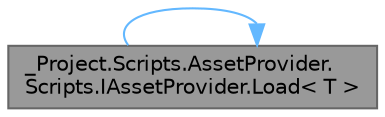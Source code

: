 digraph "_Project.Scripts.AssetProvider.Scripts.IAssetProvider.Load&lt; T &gt;"
{
 // LATEX_PDF_SIZE
  bgcolor="transparent";
  edge [fontname=Helvetica,fontsize=10,labelfontname=Helvetica,labelfontsize=10];
  node [fontname=Helvetica,fontsize=10,shape=box,height=0.2,width=0.4];
  rankdir="LR";
  Node1 [id="Node000001",label="_Project.Scripts.AssetProvider.\lScripts.IAssetProvider.Load\< T \>",height=0.2,width=0.4,color="gray40", fillcolor="grey60", style="filled", fontcolor="black",tooltip="Метод загрузки ресурса"];
  Node1 -> Node1 [id="edge1_Node000001_Node000001",color="steelblue1",style="solid",tooltip=" "];
}
